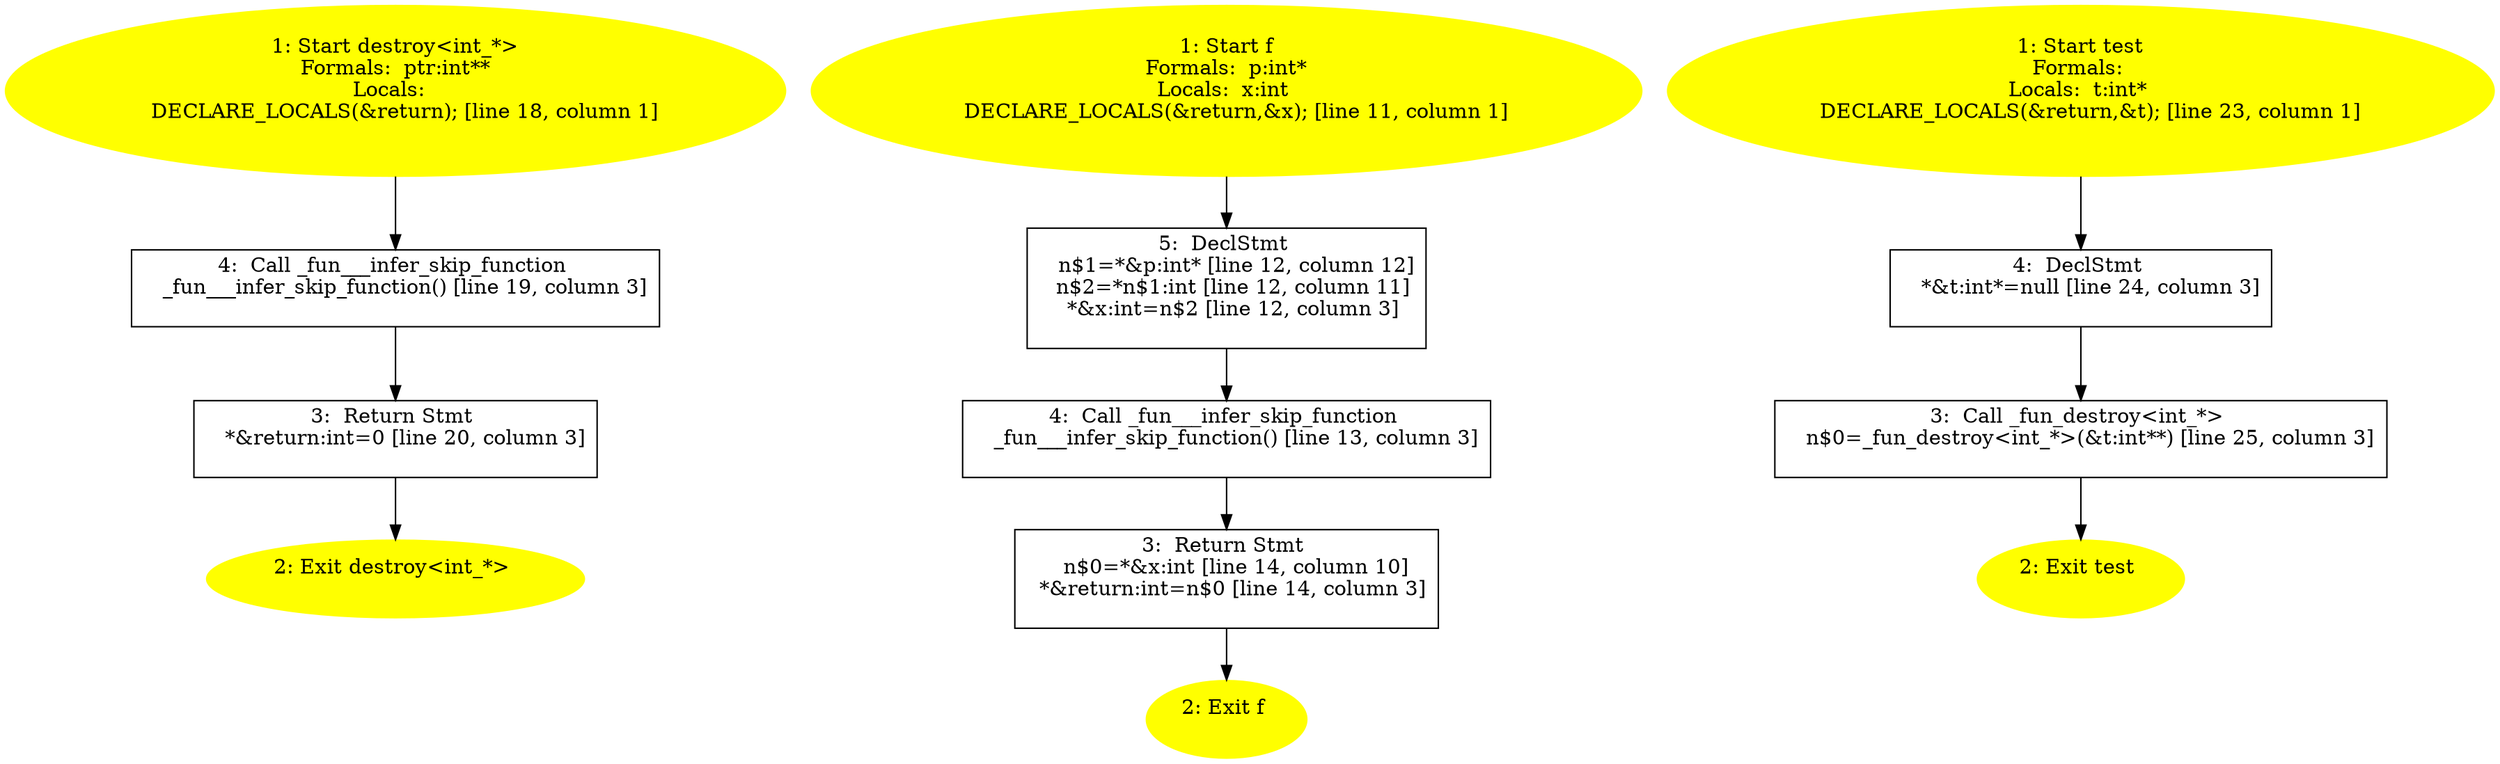/* @generated */
digraph cfg {
"destroy<int_*>#14082686937760238422.8268959c48dc929d419568bc99a6b97b_1" [label="1: Start destroy<int_*>\nFormals:  ptr:int**\nLocals:  \n   DECLARE_LOCALS(&return); [line 18, column 1]\n " color=yellow style=filled]
	

	 "destroy<int_*>#14082686937760238422.8268959c48dc929d419568bc99a6b97b_1" -> "destroy<int_*>#14082686937760238422.8268959c48dc929d419568bc99a6b97b_4" ;
"destroy<int_*>#14082686937760238422.8268959c48dc929d419568bc99a6b97b_2" [label="2: Exit destroy<int_*> \n  " color=yellow style=filled]
	

"destroy<int_*>#14082686937760238422.8268959c48dc929d419568bc99a6b97b_3" [label="3:  Return Stmt \n   *&return:int=0 [line 20, column 3]\n " shape="box"]
	

	 "destroy<int_*>#14082686937760238422.8268959c48dc929d419568bc99a6b97b_3" -> "destroy<int_*>#14082686937760238422.8268959c48dc929d419568bc99a6b97b_2" ;
"destroy<int_*>#14082686937760238422.8268959c48dc929d419568bc99a6b97b_4" [label="4:  Call _fun___infer_skip_function \n   _fun___infer_skip_function() [line 19, column 3]\n " shape="box"]
	

	 "destroy<int_*>#14082686937760238422.8268959c48dc929d419568bc99a6b97b_4" -> "destroy<int_*>#14082686937760238422.8268959c48dc929d419568bc99a6b97b_3" ;
"f#10188173399311638112.8cffce40f5525757e791edeba0985326_1" [label="1: Start f\nFormals:  p:int*\nLocals:  x:int \n   DECLARE_LOCALS(&return,&x); [line 11, column 1]\n " color=yellow style=filled]
	

	 "f#10188173399311638112.8cffce40f5525757e791edeba0985326_1" -> "f#10188173399311638112.8cffce40f5525757e791edeba0985326_5" ;
"f#10188173399311638112.8cffce40f5525757e791edeba0985326_2" [label="2: Exit f \n  " color=yellow style=filled]
	

"f#10188173399311638112.8cffce40f5525757e791edeba0985326_3" [label="3:  Return Stmt \n   n$0=*&x:int [line 14, column 10]\n  *&return:int=n$0 [line 14, column 3]\n " shape="box"]
	

	 "f#10188173399311638112.8cffce40f5525757e791edeba0985326_3" -> "f#10188173399311638112.8cffce40f5525757e791edeba0985326_2" ;
"f#10188173399311638112.8cffce40f5525757e791edeba0985326_4" [label="4:  Call _fun___infer_skip_function \n   _fun___infer_skip_function() [line 13, column 3]\n " shape="box"]
	

	 "f#10188173399311638112.8cffce40f5525757e791edeba0985326_4" -> "f#10188173399311638112.8cffce40f5525757e791edeba0985326_3" ;
"f#10188173399311638112.8cffce40f5525757e791edeba0985326_5" [label="5:  DeclStmt \n   n$1=*&p:int* [line 12, column 12]\n  n$2=*n$1:int [line 12, column 11]\n  *&x:int=n$2 [line 12, column 3]\n " shape="box"]
	

	 "f#10188173399311638112.8cffce40f5525757e791edeba0985326_5" -> "f#10188173399311638112.8cffce40f5525757e791edeba0985326_4" ;
"test#18241244337164948030.afc14f193ad97442f67ac7183be789bc_1" [label="1: Start test\nFormals: \nLocals:  t:int* \n   DECLARE_LOCALS(&return,&t); [line 23, column 1]\n " color=yellow style=filled]
	

	 "test#18241244337164948030.afc14f193ad97442f67ac7183be789bc_1" -> "test#18241244337164948030.afc14f193ad97442f67ac7183be789bc_4" ;
"test#18241244337164948030.afc14f193ad97442f67ac7183be789bc_2" [label="2: Exit test \n  " color=yellow style=filled]
	

"test#18241244337164948030.afc14f193ad97442f67ac7183be789bc_3" [label="3:  Call _fun_destroy<int_*> \n   n$0=_fun_destroy<int_*>(&t:int**) [line 25, column 3]\n " shape="box"]
	

	 "test#18241244337164948030.afc14f193ad97442f67ac7183be789bc_3" -> "test#18241244337164948030.afc14f193ad97442f67ac7183be789bc_2" ;
"test#18241244337164948030.afc14f193ad97442f67ac7183be789bc_4" [label="4:  DeclStmt \n   *&t:int*=null [line 24, column 3]\n " shape="box"]
	

	 "test#18241244337164948030.afc14f193ad97442f67ac7183be789bc_4" -> "test#18241244337164948030.afc14f193ad97442f67ac7183be789bc_3" ;
}
